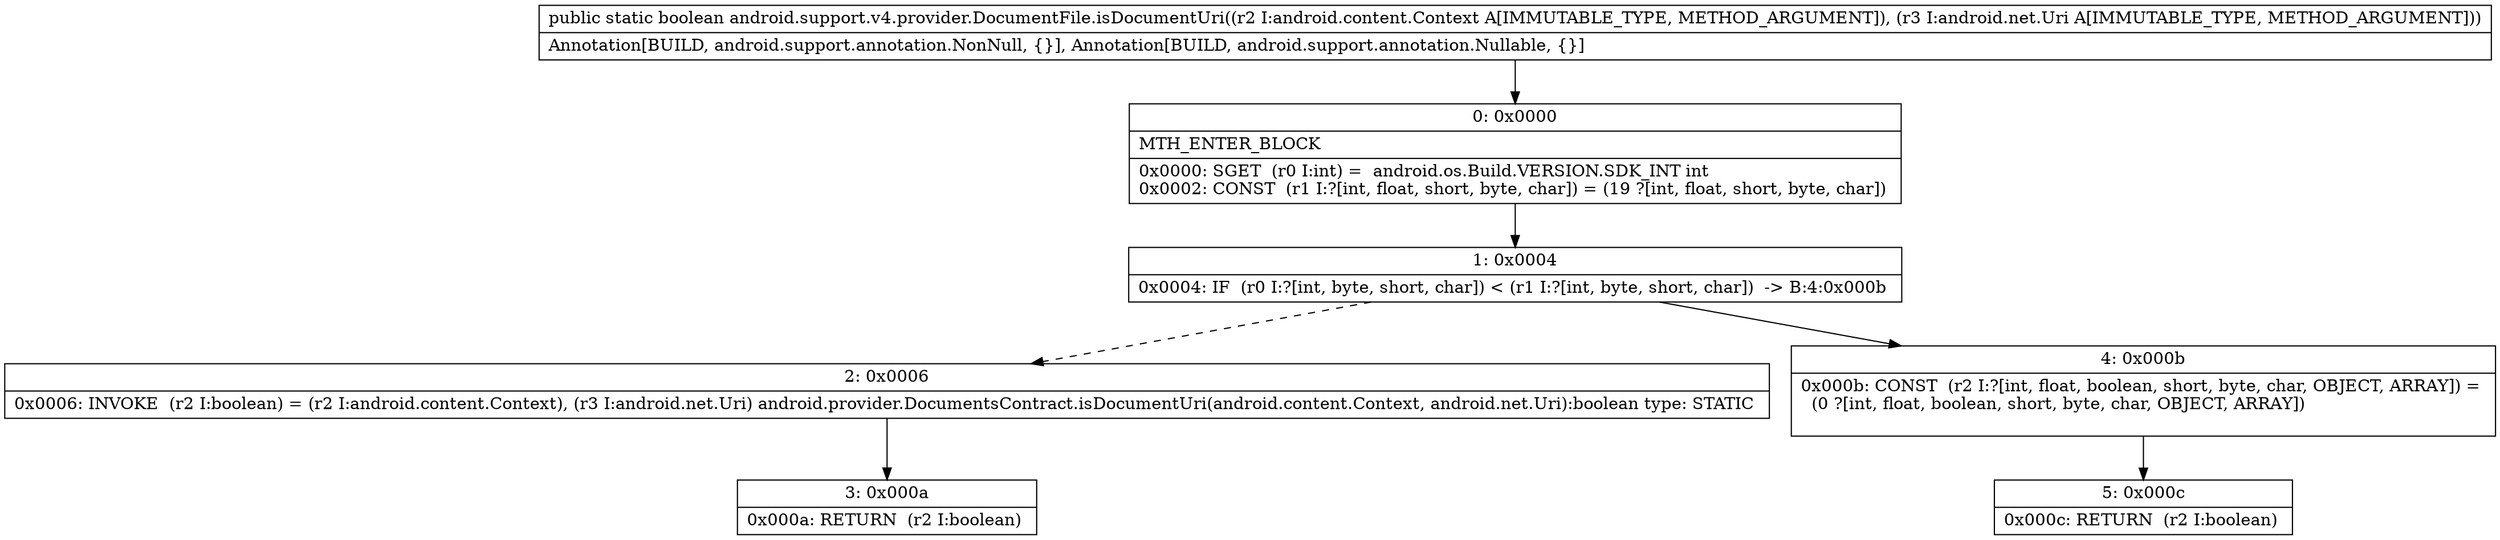 digraph "CFG forandroid.support.v4.provider.DocumentFile.isDocumentUri(Landroid\/content\/Context;Landroid\/net\/Uri;)Z" {
Node_0 [shape=record,label="{0\:\ 0x0000|MTH_ENTER_BLOCK\l|0x0000: SGET  (r0 I:int) =  android.os.Build.VERSION.SDK_INT int \l0x0002: CONST  (r1 I:?[int, float, short, byte, char]) = (19 ?[int, float, short, byte, char]) \l}"];
Node_1 [shape=record,label="{1\:\ 0x0004|0x0004: IF  (r0 I:?[int, byte, short, char]) \< (r1 I:?[int, byte, short, char])  \-\> B:4:0x000b \l}"];
Node_2 [shape=record,label="{2\:\ 0x0006|0x0006: INVOKE  (r2 I:boolean) = (r2 I:android.content.Context), (r3 I:android.net.Uri) android.provider.DocumentsContract.isDocumentUri(android.content.Context, android.net.Uri):boolean type: STATIC \l}"];
Node_3 [shape=record,label="{3\:\ 0x000a|0x000a: RETURN  (r2 I:boolean) \l}"];
Node_4 [shape=record,label="{4\:\ 0x000b|0x000b: CONST  (r2 I:?[int, float, boolean, short, byte, char, OBJECT, ARRAY]) = \l  (0 ?[int, float, boolean, short, byte, char, OBJECT, ARRAY])\l \l}"];
Node_5 [shape=record,label="{5\:\ 0x000c|0x000c: RETURN  (r2 I:boolean) \l}"];
MethodNode[shape=record,label="{public static boolean android.support.v4.provider.DocumentFile.isDocumentUri((r2 I:android.content.Context A[IMMUTABLE_TYPE, METHOD_ARGUMENT]), (r3 I:android.net.Uri A[IMMUTABLE_TYPE, METHOD_ARGUMENT]))  | Annotation[BUILD, android.support.annotation.NonNull, \{\}], Annotation[BUILD, android.support.annotation.Nullable, \{\}]\l}"];
MethodNode -> Node_0;
Node_0 -> Node_1;
Node_1 -> Node_2[style=dashed];
Node_1 -> Node_4;
Node_2 -> Node_3;
Node_4 -> Node_5;
}

